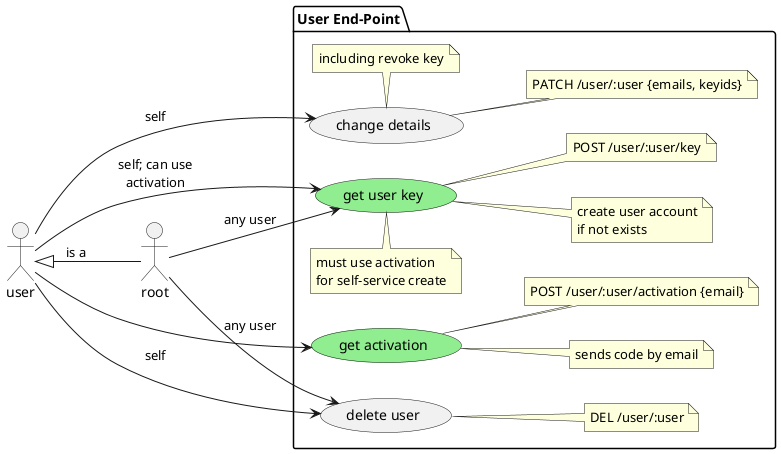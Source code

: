 @startuml
'https://plantuml.com/use-case-diagram
left to right direction

:user:
:root:
user <|-- root : is a

package "User End-Point" {
  user --> (change details) : self
  note right: PATCH /user/:user {emails, keyids}
  note bottom of "change details": including revoke key
  (get activation) #lightgreen
  user --> (get activation)
  note right of "get activation": sends code by email
  note right of "get activation": POST /user/:user/activation {email}
  (get user key) #lightgreen
  user --> (get user key) : self; can use\nactivation
  note top of "get user key": must use activation\nfor self-service create
  note right of "get user key": create user account\nif not exists
  note right of "get user key": POST /user/:user/key
  root --> (get user key) : any user
  user --> (delete user) : self
  root --> (delete user) : any user
  note right: DEL /user/:user
}

@enduml